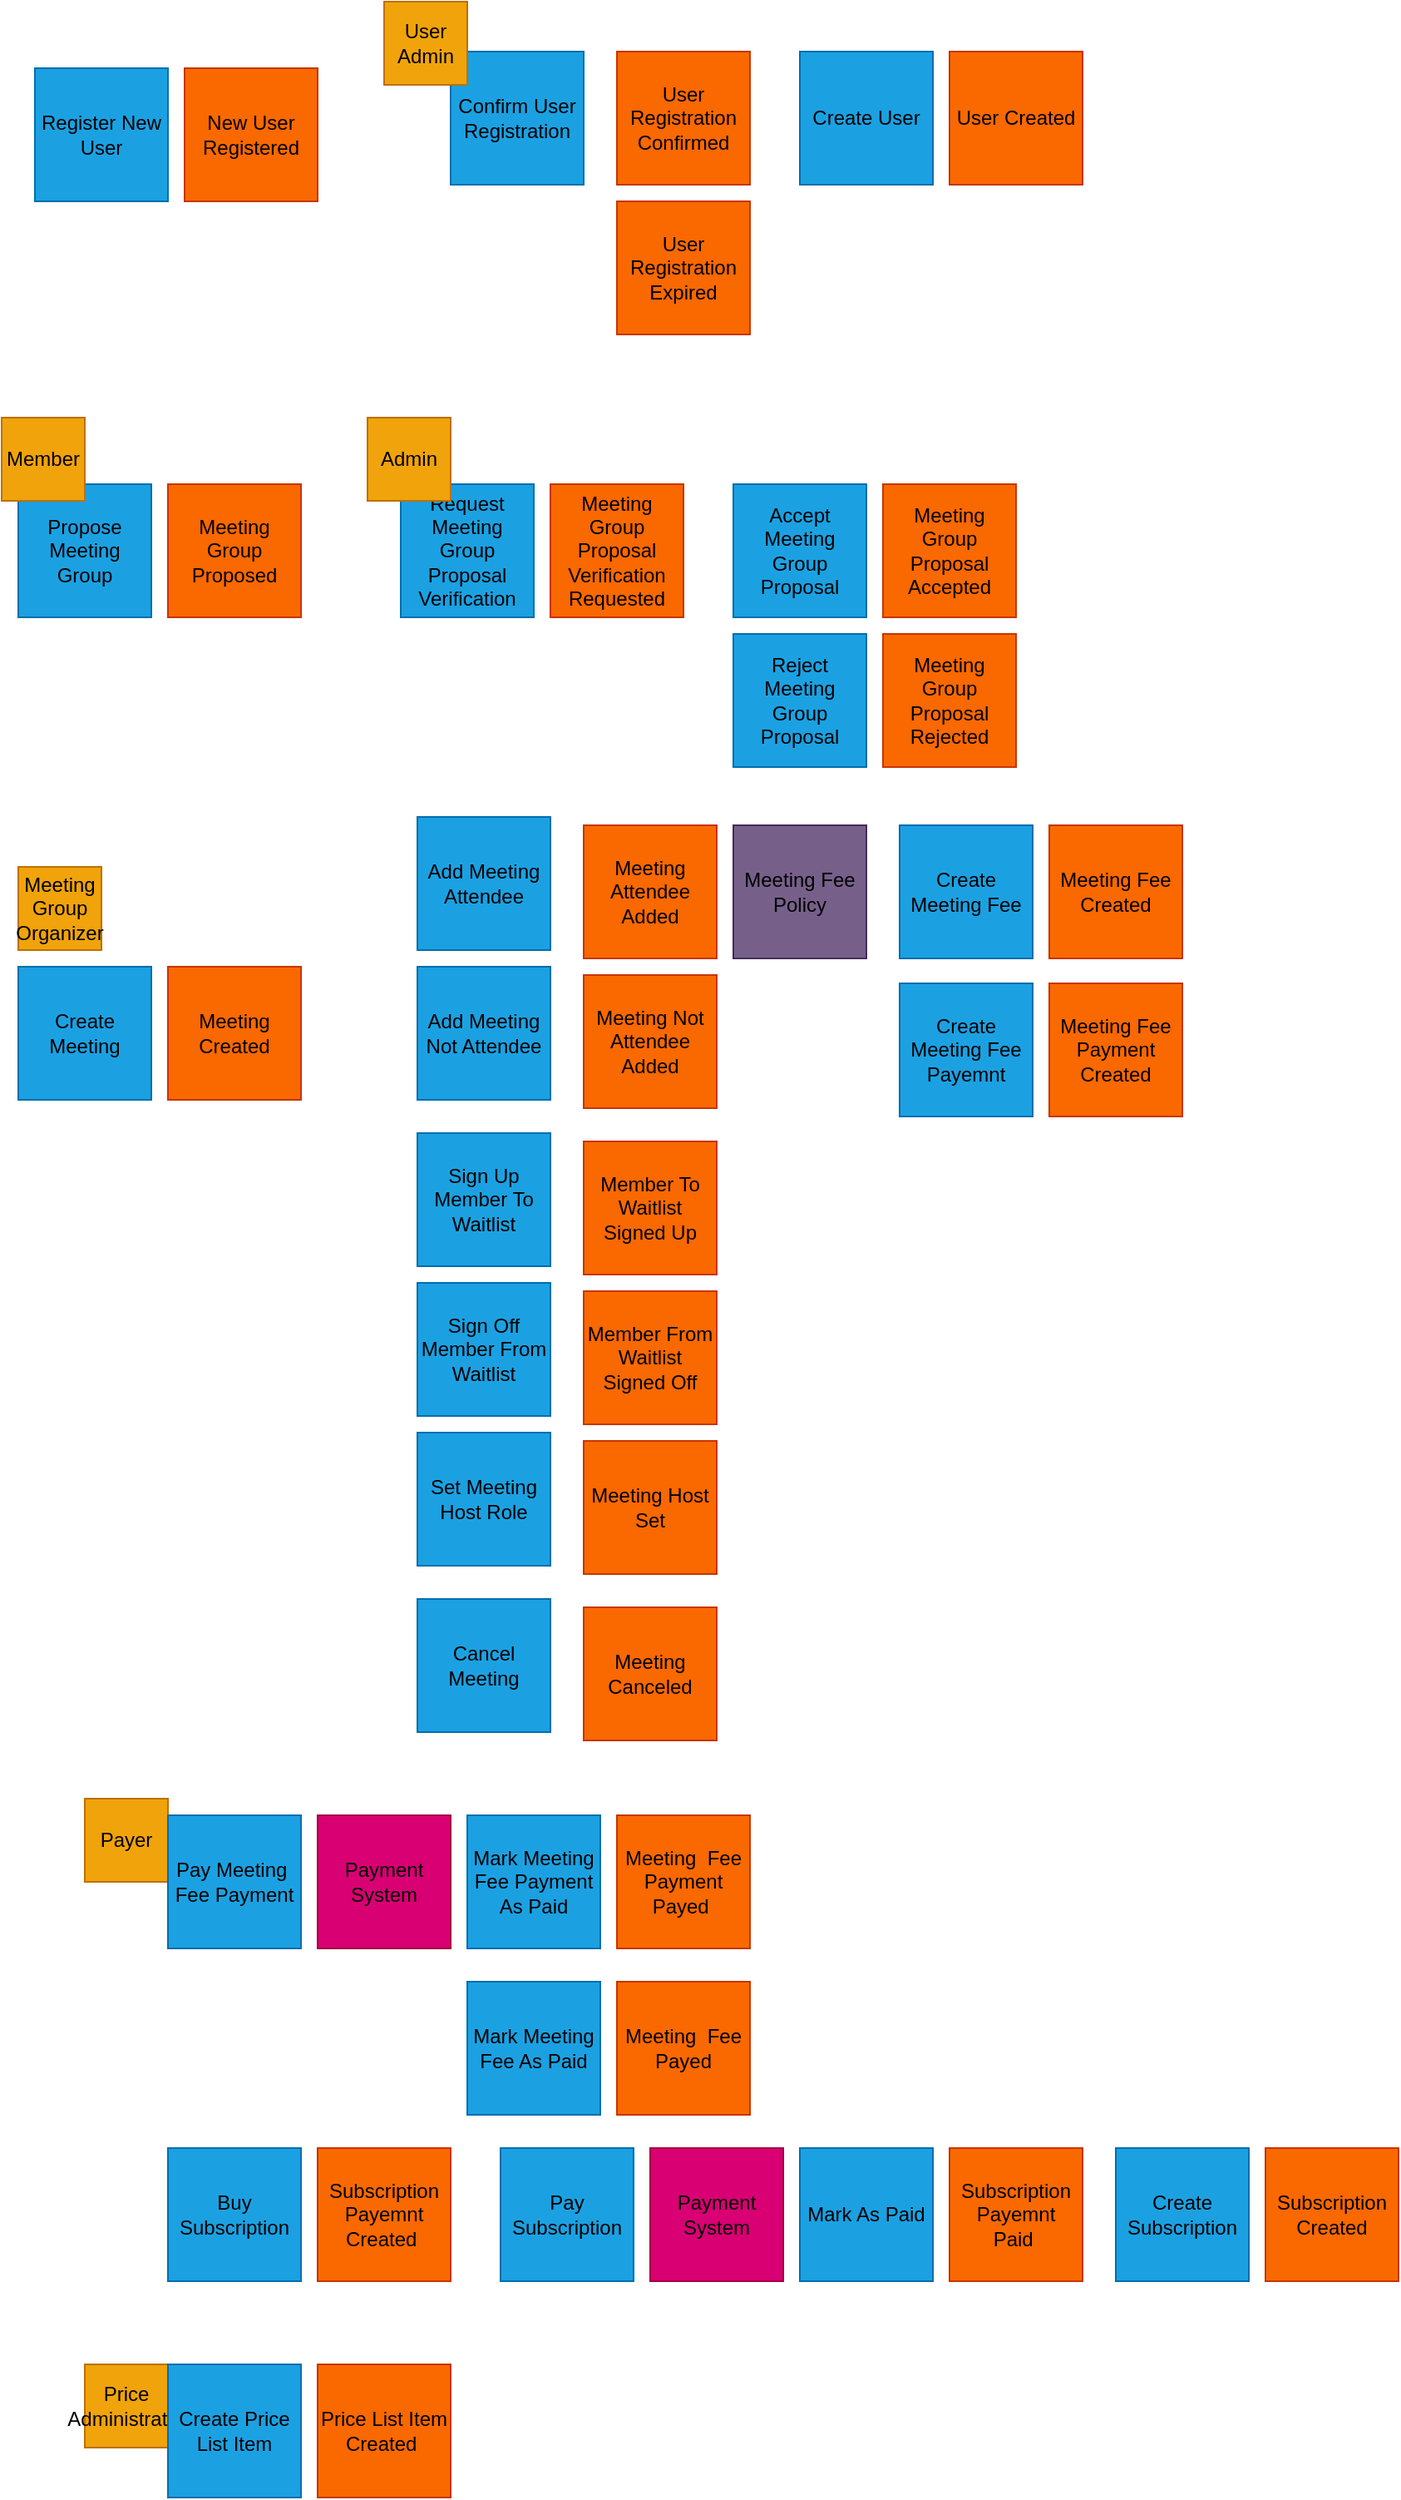 <mxfile>
    <diagram id="FPBTC3ZTU2_DPRRUNT8b" name="第1頁">
        <mxGraphModel dx="1066" dy="790" grid="1" gridSize="10" guides="1" tooltips="1" connect="1" arrows="1" fold="1" page="1" pageScale="1" pageWidth="1200" pageHeight="1600" math="0" shadow="0">
            <root>
                <mxCell id="0"/>
                <mxCell id="1" parent="0"/>
                <mxCell id="2" value="&lt;span style=&quot;color: rgb(0 , 0 , 0)&quot;&gt;New User Registered&lt;/span&gt;" style="whiteSpace=wrap;html=1;aspect=fixed;fontColor=#000000;fillColor=#fa6800;strokeColor=#C73500;" parent="1" vertex="1">
                    <mxGeometry x="130" y="70" width="80" height="80" as="geometry"/>
                </mxCell>
                <mxCell id="3" value="Register New User" style="whiteSpace=wrap;html=1;aspect=fixed;fillColor=#1ba1e2;fontColor=#000000;strokeColor=#006EAF;" parent="1" vertex="1">
                    <mxGeometry x="40" y="70" width="80" height="80" as="geometry"/>
                </mxCell>
                <mxCell id="4" value="&lt;span style=&quot;color: rgb(0 , 0 , 0)&quot;&gt;User Registration Confirmed&lt;/span&gt;" style="whiteSpace=wrap;html=1;aspect=fixed;fontColor=#000000;fillColor=#fa6800;strokeColor=#C73500;" parent="1" vertex="1">
                    <mxGeometry x="390" y="60" width="80" height="80" as="geometry"/>
                </mxCell>
                <mxCell id="5" value="&lt;span style=&quot;color: rgb(0 , 0 , 0)&quot;&gt;User Registration Expired&lt;/span&gt;" style="whiteSpace=wrap;html=1;aspect=fixed;fontColor=#000000;fillColor=#fa6800;strokeColor=#C73500;" parent="1" vertex="1">
                    <mxGeometry x="390" y="150" width="80" height="80" as="geometry"/>
                </mxCell>
                <mxCell id="6" value="Confirm User Registration" style="whiteSpace=wrap;html=1;aspect=fixed;fontColor=#000000;fillColor=#1ba1e2;strokeColor=#006EAF;" parent="1" vertex="1">
                    <mxGeometry x="290" y="60" width="80" height="80" as="geometry"/>
                </mxCell>
                <mxCell id="7" value="&lt;span style=&quot;color: rgb(0 , 0 , 0)&quot;&gt;User Created&lt;/span&gt;" style="whiteSpace=wrap;html=1;aspect=fixed;fontColor=#000000;fillColor=#fa6800;strokeColor=#C73500;" parent="1" vertex="1">
                    <mxGeometry x="590" y="60" width="80" height="80" as="geometry"/>
                </mxCell>
                <mxCell id="8" value="Create User" style="whiteSpace=wrap;html=1;aspect=fixed;fontColor=#000000;fillColor=#1ba1e2;strokeColor=#006EAF;" parent="1" vertex="1">
                    <mxGeometry x="500" y="60" width="80" height="80" as="geometry"/>
                </mxCell>
                <mxCell id="9" value="&lt;span style=&quot;color: rgb(0 , 0 , 0)&quot;&gt;Meeting Group Proposed&lt;/span&gt;" style="whiteSpace=wrap;html=1;aspect=fixed;fillColor=#fa6800;fontColor=#000000;strokeColor=#C73500;" parent="1" vertex="1">
                    <mxGeometry x="120" y="320" width="80" height="80" as="geometry"/>
                </mxCell>
                <mxCell id="10" value="Propose Meeting Group" style="whiteSpace=wrap;html=1;aspect=fixed;fontColor=#000000;fillColor=#1ba1e2;strokeColor=#006EAF;" parent="1" vertex="1">
                    <mxGeometry x="30" y="320" width="80" height="80" as="geometry"/>
                </mxCell>
                <mxCell id="11" value="&lt;span style=&quot;color: rgb(0 , 0 , 0)&quot;&gt;Meeting Group Proposal Verification Requested&lt;/span&gt;" style="whiteSpace=wrap;html=1;aspect=fixed;fontColor=#000000;fillColor=#fa6800;strokeColor=#C73500;" parent="1" vertex="1">
                    <mxGeometry x="350" y="320" width="80" height="80" as="geometry"/>
                </mxCell>
                <mxCell id="12" value="Request Meeting Group Proposal Verification" style="whiteSpace=wrap;html=1;aspect=fixed;fontColor=#000000;fillColor=#1ba1e2;strokeColor=#006EAF;" parent="1" vertex="1">
                    <mxGeometry x="260" y="320" width="80" height="80" as="geometry"/>
                </mxCell>
                <mxCell id="13" value="&lt;span style=&quot;color: rgb(0 , 0 , 0)&quot;&gt;Meeting Group Proposal Accepted&lt;/span&gt;" style="whiteSpace=wrap;html=1;aspect=fixed;fontColor=#000000;fillColor=#fa6800;strokeColor=#C73500;" parent="1" vertex="1">
                    <mxGeometry x="550" y="320" width="80" height="80" as="geometry"/>
                </mxCell>
                <mxCell id="14" value="Accept Meeting Group Proposal" style="whiteSpace=wrap;html=1;aspect=fixed;fontColor=#000000;fillColor=#1ba1e2;strokeColor=#006EAF;" parent="1" vertex="1">
                    <mxGeometry x="460" y="320" width="80" height="80" as="geometry"/>
                </mxCell>
                <mxCell id="17" value="&lt;span style=&quot;color: rgb(0 , 0 , 0)&quot;&gt;Meeting Group Proposal Rejected&lt;/span&gt;" style="whiteSpace=wrap;html=1;aspect=fixed;fontColor=#000000;fillColor=#fa6800;strokeColor=#C73500;" parent="1" vertex="1">
                    <mxGeometry x="550" y="410" width="80" height="80" as="geometry"/>
                </mxCell>
                <mxCell id="18" value="Reject Meeting Group Proposal" style="whiteSpace=wrap;html=1;aspect=fixed;fontColor=#000000;fillColor=#1ba1e2;strokeColor=#006EAF;" parent="1" vertex="1">
                    <mxGeometry x="460" y="410" width="80" height="80" as="geometry"/>
                </mxCell>
                <mxCell id="19" value="&lt;span style=&quot;color: rgb(0 , 0 , 0)&quot;&gt;Meeting Created&lt;/span&gt;" style="whiteSpace=wrap;html=1;aspect=fixed;fontColor=#000000;fillColor=#fa6800;strokeColor=#C73500;" parent="1" vertex="1">
                    <mxGeometry x="120" y="610" width="80" height="80" as="geometry"/>
                </mxCell>
                <mxCell id="20" value="Create Meeting" style="whiteSpace=wrap;html=1;aspect=fixed;fontColor=#000000;fillColor=#1ba1e2;strokeColor=#006EAF;" parent="1" vertex="1">
                    <mxGeometry x="30" y="610" width="80" height="80" as="geometry"/>
                </mxCell>
                <mxCell id="21" value="&lt;span style=&quot;color: rgb(0 , 0 , 0)&quot;&gt;Meeting Attendee Added&lt;/span&gt;" style="whiteSpace=wrap;html=1;aspect=fixed;fillColor=#fa6800;fontColor=#000000;strokeColor=#C73500;" parent="1" vertex="1">
                    <mxGeometry x="370" y="525" width="80" height="80" as="geometry"/>
                </mxCell>
                <mxCell id="22" value="&lt;span style=&quot;color: rgb(0 , 0 , 0)&quot;&gt;Add Meeting Attendee&lt;/span&gt;" style="whiteSpace=wrap;html=1;aspect=fixed;fillColor=#1ba1e2;fontColor=#ffffff;strokeColor=#006EAF;" parent="1" vertex="1">
                    <mxGeometry x="270" y="520" width="80" height="80" as="geometry"/>
                </mxCell>
                <mxCell id="23" value="&lt;span style=&quot;color: rgb(0 , 0 , 0)&quot;&gt;Meeting Not Attendee Added&lt;/span&gt;" style="whiteSpace=wrap;html=1;aspect=fixed;fillColor=#fa6800;fontColor=#000000;strokeColor=#C73500;" parent="1" vertex="1">
                    <mxGeometry x="370" y="615" width="80" height="80" as="geometry"/>
                </mxCell>
                <mxCell id="24" value="&lt;span style=&quot;color: rgb(0 , 0 , 0)&quot;&gt;Add Meeting Not Attendee&lt;/span&gt;" style="whiteSpace=wrap;html=1;aspect=fixed;fillColor=#1ba1e2;fontColor=#ffffff;strokeColor=#006EAF;" parent="1" vertex="1">
                    <mxGeometry x="270" y="610" width="80" height="80" as="geometry"/>
                </mxCell>
                <mxCell id="25" value="&lt;span style=&quot;color: rgb(0 , 0 , 0)&quot;&gt;Member To Waitlist Signed Up&lt;/span&gt;" style="whiteSpace=wrap;html=1;aspect=fixed;fillColor=#fa6800;fontColor=#000000;strokeColor=#C73500;" parent="1" vertex="1">
                    <mxGeometry x="370" y="715" width="80" height="80" as="geometry"/>
                </mxCell>
                <mxCell id="26" value="&lt;span style=&quot;color: rgb(0 , 0 , 0)&quot;&gt;Sign Up Member To Waitlist&lt;/span&gt;" style="whiteSpace=wrap;html=1;aspect=fixed;fillColor=#1ba1e2;fontColor=#ffffff;strokeColor=#006EAF;" parent="1" vertex="1">
                    <mxGeometry x="270" y="710" width="80" height="80" as="geometry"/>
                </mxCell>
                <mxCell id="27" value="&lt;span style=&quot;color: rgb(0 , 0 , 0)&quot;&gt;Member From Waitlist Signed Off&lt;/span&gt;" style="whiteSpace=wrap;html=1;aspect=fixed;fillColor=#fa6800;fontColor=#000000;strokeColor=#C73500;" parent="1" vertex="1">
                    <mxGeometry x="370" y="805" width="80" height="80" as="geometry"/>
                </mxCell>
                <mxCell id="28" value="&lt;span style=&quot;color: rgb(0 , 0 , 0)&quot;&gt;Sign Off Member From Waitlist&lt;/span&gt;" style="whiteSpace=wrap;html=1;aspect=fixed;fillColor=#1ba1e2;fontColor=#ffffff;strokeColor=#006EAF;" parent="1" vertex="1">
                    <mxGeometry x="270" y="800" width="80" height="80" as="geometry"/>
                </mxCell>
                <mxCell id="29" value="&lt;span style=&quot;color: rgb(0 , 0 , 0)&quot;&gt;Meeting Host Set&lt;/span&gt;" style="whiteSpace=wrap;html=1;aspect=fixed;fillColor=#fa6800;fontColor=#000000;strokeColor=#C73500;" parent="1" vertex="1">
                    <mxGeometry x="370" y="895" width="80" height="80" as="geometry"/>
                </mxCell>
                <mxCell id="30" value="&lt;span style=&quot;color: rgb(0 , 0 , 0)&quot;&gt;Set Meeting Host Role&lt;/span&gt;" style="whiteSpace=wrap;html=1;aspect=fixed;fillColor=#1ba1e2;fontColor=#ffffff;strokeColor=#006EAF;" parent="1" vertex="1">
                    <mxGeometry x="270" y="890" width="80" height="80" as="geometry"/>
                </mxCell>
                <mxCell id="31" value="&lt;span style=&quot;color: rgb(0 , 0 , 0)&quot;&gt;Meeting Canceled&lt;/span&gt;" style="whiteSpace=wrap;html=1;aspect=fixed;fillColor=#fa6800;fontColor=#000000;strokeColor=#C73500;" parent="1" vertex="1">
                    <mxGeometry x="370" y="995" width="80" height="80" as="geometry"/>
                </mxCell>
                <mxCell id="32" value="&lt;span style=&quot;color: rgb(0 , 0 , 0)&quot;&gt;Cancel Meeting&lt;/span&gt;" style="whiteSpace=wrap;html=1;aspect=fixed;fillColor=#1ba1e2;fontColor=#ffffff;strokeColor=#006EAF;" parent="1" vertex="1">
                    <mxGeometry x="270" y="990" width="80" height="80" as="geometry"/>
                </mxCell>
                <mxCell id="37" value="Member" style="whiteSpace=wrap;html=1;aspect=fixed;fillColor=#f0a30a;fontColor=#000000;strokeColor=#BD7000;" parent="1" vertex="1">
                    <mxGeometry x="20" y="280" width="50" height="50" as="geometry"/>
                </mxCell>
                <mxCell id="38" value="User Admin" style="whiteSpace=wrap;html=1;aspect=fixed;fillColor=#f0a30a;fontColor=#000000;strokeColor=#BD7000;" parent="1" vertex="1">
                    <mxGeometry x="250" y="30" width="50" height="50" as="geometry"/>
                </mxCell>
                <mxCell id="40" value="Meeting Group Organizer" style="whiteSpace=wrap;html=1;aspect=fixed;fillColor=#f0a30a;fontColor=#000000;strokeColor=#BD7000;" parent="1" vertex="1">
                    <mxGeometry x="30" y="550" width="50" height="50" as="geometry"/>
                </mxCell>
                <mxCell id="41" value="Meeting Fee Policy" style="whiteSpace=wrap;html=1;aspect=fixed;fillColor=#76608a;fontColor=#000000;strokeColor=#432D57;" parent="1" vertex="1">
                    <mxGeometry x="460" y="525" width="80" height="80" as="geometry"/>
                </mxCell>
                <mxCell id="42" value="Meeting Fee Created" style="whiteSpace=wrap;html=1;aspect=fixed;fillColor=#fa6800;fontColor=#000000;strokeColor=#C73500;" parent="1" vertex="1">
                    <mxGeometry x="650" y="525" width="80" height="80" as="geometry"/>
                </mxCell>
                <mxCell id="43" value="Meeting Fee Payment Created" style="whiteSpace=wrap;html=1;aspect=fixed;fillColor=#fa6800;fontColor=#000000;strokeColor=#C73500;" parent="1" vertex="1">
                    <mxGeometry x="650" y="620" width="80" height="80" as="geometry"/>
                </mxCell>
                <mxCell id="44" value="Create Meeting Fee" style="whiteSpace=wrap;html=1;aspect=fixed;fontColor=#000000;fillColor=#1ba1e2;strokeColor=#006EAF;" parent="1" vertex="1">
                    <mxGeometry x="560" y="525" width="80" height="80" as="geometry"/>
                </mxCell>
                <mxCell id="45" value="Create Meeting Fee Payemnt" style="whiteSpace=wrap;html=1;aspect=fixed;fontColor=#000000;fillColor=#1ba1e2;strokeColor=#006EAF;" parent="1" vertex="1">
                    <mxGeometry x="560" y="620" width="80" height="80" as="geometry"/>
                </mxCell>
                <mxCell id="46" value="&lt;span style=&quot;color: rgb(0 , 0 , 0)&quot;&gt;Meeting&amp;nbsp; Fee Payment Payed&amp;nbsp;&lt;/span&gt;" style="whiteSpace=wrap;html=1;aspect=fixed;fillColor=#fa6800;fontColor=#000000;strokeColor=#C73500;" parent="1" vertex="1">
                    <mxGeometry x="390" y="1120" width="80" height="80" as="geometry"/>
                </mxCell>
                <mxCell id="47" value="Payer" style="whiteSpace=wrap;html=1;aspect=fixed;fontColor=#000000;fillColor=#f0a30a;strokeColor=#BD7000;" parent="1" vertex="1">
                    <mxGeometry x="70" y="1110" width="50" height="50" as="geometry"/>
                </mxCell>
                <mxCell id="48" value="&lt;span&gt;Pay Meeting&amp;nbsp; Fee Payment&lt;/span&gt;" style="whiteSpace=wrap;html=1;aspect=fixed;fontColor=#000000;fillColor=#1ba1e2;strokeColor=#006EAF;" parent="1" vertex="1">
                    <mxGeometry x="120" y="1120" width="80" height="80" as="geometry"/>
                </mxCell>
                <mxCell id="49" value="Payment System" style="whiteSpace=wrap;html=1;aspect=fixed;fontColor=#000000;fillColor=#d80073;strokeColor=#A50040;" parent="1" vertex="1">
                    <mxGeometry x="210" y="1120" width="80" height="80" as="geometry"/>
                </mxCell>
                <mxCell id="50" value="Mark Meeting Fee Payment As Paid" style="whiteSpace=wrap;html=1;aspect=fixed;fontColor=#000000;fillColor=#1ba1e2;strokeColor=#006EAF;" parent="1" vertex="1">
                    <mxGeometry x="300" y="1120" width="80" height="80" as="geometry"/>
                </mxCell>
                <mxCell id="51" value="&lt;span&gt;Mark Meeting Fee As Paid&lt;/span&gt;" style="whiteSpace=wrap;html=1;aspect=fixed;fontColor=#000000;fillColor=#1ba1e2;strokeColor=#006EAF;" parent="1" vertex="1">
                    <mxGeometry x="300" y="1220" width="80" height="80" as="geometry"/>
                </mxCell>
                <mxCell id="52" value="&lt;span style=&quot;color: rgb(0 , 0 , 0)&quot;&gt;Meeting&amp;nbsp; Fee Payed&lt;/span&gt;" style="whiteSpace=wrap;html=1;aspect=fixed;fillColor=#fa6800;fontColor=#000000;strokeColor=#C73500;" parent="1" vertex="1">
                    <mxGeometry x="390" y="1220" width="80" height="80" as="geometry"/>
                </mxCell>
                <mxCell id="53" value="Subscription Payemnt Created&amp;nbsp;" style="whiteSpace=wrap;html=1;aspect=fixed;fillColor=#fa6800;fontColor=#000000;strokeColor=#C73500;" parent="1" vertex="1">
                    <mxGeometry x="210" y="1320" width="80" height="80" as="geometry"/>
                </mxCell>
                <mxCell id="54" value="Buy Subscription" style="whiteSpace=wrap;html=1;aspect=fixed;fontColor=#000000;fillColor=#1ba1e2;strokeColor=#006EAF;" parent="1" vertex="1">
                    <mxGeometry x="120" y="1320" width="80" height="80" as="geometry"/>
                </mxCell>
                <mxCell id="56" value="&lt;span style=&quot;color: rgb(0 , 0 , 0)&quot;&gt;Subscription Payemnt Paid&amp;nbsp;&lt;/span&gt;" style="whiteSpace=wrap;html=1;aspect=fixed;fillColor=#fa6800;fontColor=#000000;strokeColor=#C73500;" parent="1" vertex="1">
                    <mxGeometry x="590" y="1320" width="80" height="80" as="geometry"/>
                </mxCell>
                <mxCell id="57" value="Pay Subscription" style="whiteSpace=wrap;html=1;aspect=fixed;fillColor=#1ba1e2;fontColor=#000000;strokeColor=#006EAF;" parent="1" vertex="1">
                    <mxGeometry x="320" y="1320" width="80" height="80" as="geometry"/>
                </mxCell>
                <mxCell id="58" value="Payment System" style="whiteSpace=wrap;html=1;aspect=fixed;fontColor=#000000;fillColor=#d80073;strokeColor=#A50040;" parent="1" vertex="1">
                    <mxGeometry x="410" y="1320" width="80" height="80" as="geometry"/>
                </mxCell>
                <mxCell id="59" value="Mark As Paid" style="whiteSpace=wrap;html=1;aspect=fixed;fontColor=#000000;fillColor=#1ba1e2;strokeColor=#006EAF;" parent="1" vertex="1">
                    <mxGeometry x="500" y="1320" width="80" height="80" as="geometry"/>
                </mxCell>
                <mxCell id="60" value="Create Subscription" style="whiteSpace=wrap;html=1;aspect=fixed;fontColor=#000000;fillColor=#1ba1e2;strokeColor=#006EAF;" parent="1" vertex="1">
                    <mxGeometry x="690" y="1320" width="80" height="80" as="geometry"/>
                </mxCell>
                <mxCell id="61" value="&lt;span style=&quot;color: rgb(0 , 0 , 0)&quot;&gt;Subscription Created&lt;/span&gt;" style="whiteSpace=wrap;html=1;aspect=fixed;fillColor=#fa6800;fontColor=#000000;strokeColor=#C73500;" parent="1" vertex="1">
                    <mxGeometry x="780" y="1320" width="80" height="80" as="geometry"/>
                </mxCell>
                <mxCell id="62" value="Price Administrator" style="whiteSpace=wrap;html=1;aspect=fixed;fontColor=#000000;fillColor=#f0a30a;strokeColor=#BD7000;" parent="1" vertex="1">
                    <mxGeometry x="70" y="1450" width="50" height="50" as="geometry"/>
                </mxCell>
                <mxCell id="63" value="Price List Item Created&amp;nbsp;" style="whiteSpace=wrap;html=1;aspect=fixed;fillColor=#fa6800;fontColor=#000000;strokeColor=#C73500;" parent="1" vertex="1">
                    <mxGeometry x="210" y="1450" width="80" height="80" as="geometry"/>
                </mxCell>
                <mxCell id="64" value="Create Price List Item" style="whiteSpace=wrap;html=1;aspect=fixed;fontColor=#000000;fillColor=#1ba1e2;strokeColor=#006EAF;" parent="1" vertex="1">
                    <mxGeometry x="120" y="1450" width="80" height="80" as="geometry"/>
                </mxCell>
                <mxCell id="65" value="&lt;span style=&quot;color: rgb(0 , 0 , 0)&quot;&gt;Meeting Attendee Added&lt;/span&gt;" style="whiteSpace=wrap;html=1;aspect=fixed;fillColor=#fa6800;fontColor=#000000;strokeColor=#C73500;" parent="1" vertex="1">
                    <mxGeometry x="370" y="525" width="80" height="80" as="geometry"/>
                </mxCell>
                <mxCell id="66" value="&lt;span style=&quot;color: rgb(0 , 0 , 0)&quot;&gt;Meeting Not Attendee Added&lt;/span&gt;" style="whiteSpace=wrap;html=1;aspect=fixed;fillColor=#fa6800;fontColor=#000000;strokeColor=#C73500;" parent="1" vertex="1">
                    <mxGeometry x="370" y="615" width="80" height="80" as="geometry"/>
                </mxCell>
                <mxCell id="67" value="Admin" style="whiteSpace=wrap;html=1;aspect=fixed;fontColor=#000000;fillColor=#f0a30a;strokeColor=#BD7000;" parent="1" vertex="1">
                    <mxGeometry x="240" y="280" width="50" height="50" as="geometry"/>
                </mxCell>
            </root>
        </mxGraphModel>
    </diagram>
</mxfile>